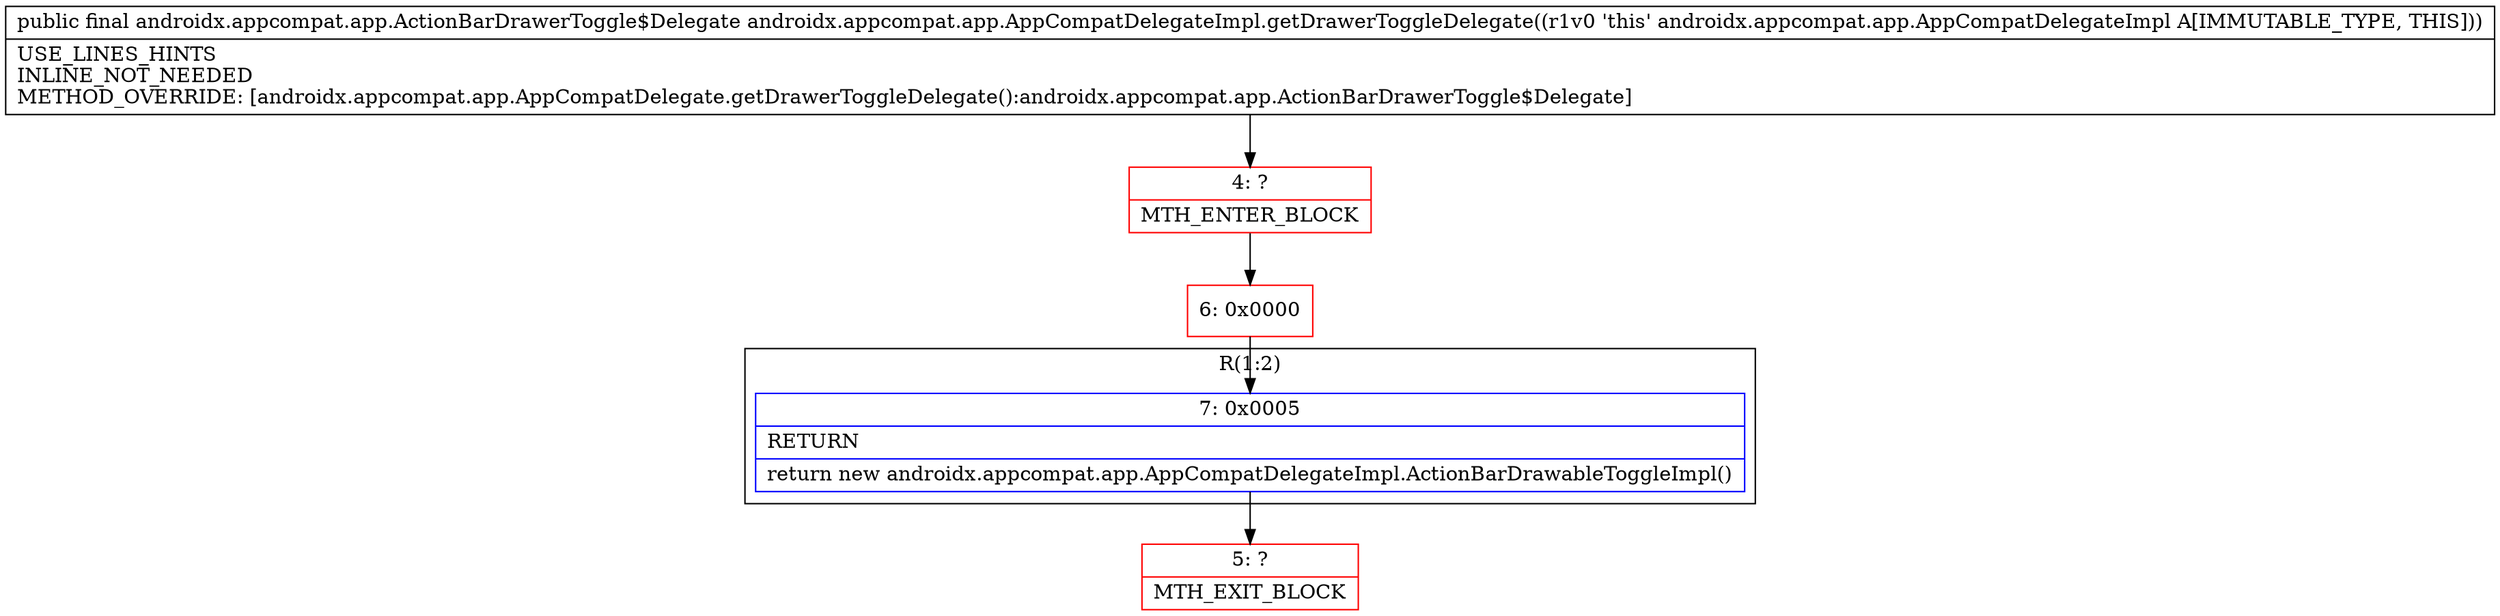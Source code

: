 digraph "CFG forandroidx.appcompat.app.AppCompatDelegateImpl.getDrawerToggleDelegate()Landroidx\/appcompat\/app\/ActionBarDrawerToggle$Delegate;" {
subgraph cluster_Region_30029665 {
label = "R(1:2)";
node [shape=record,color=blue];
Node_7 [shape=record,label="{7\:\ 0x0005|RETURN\l|return new androidx.appcompat.app.AppCompatDelegateImpl.ActionBarDrawableToggleImpl()\l}"];
}
Node_4 [shape=record,color=red,label="{4\:\ ?|MTH_ENTER_BLOCK\l}"];
Node_6 [shape=record,color=red,label="{6\:\ 0x0000}"];
Node_5 [shape=record,color=red,label="{5\:\ ?|MTH_EXIT_BLOCK\l}"];
MethodNode[shape=record,label="{public final androidx.appcompat.app.ActionBarDrawerToggle$Delegate androidx.appcompat.app.AppCompatDelegateImpl.getDrawerToggleDelegate((r1v0 'this' androidx.appcompat.app.AppCompatDelegateImpl A[IMMUTABLE_TYPE, THIS]))  | USE_LINES_HINTS\lINLINE_NOT_NEEDED\lMETHOD_OVERRIDE: [androidx.appcompat.app.AppCompatDelegate.getDrawerToggleDelegate():androidx.appcompat.app.ActionBarDrawerToggle$Delegate]\l}"];
MethodNode -> Node_4;Node_7 -> Node_5;
Node_4 -> Node_6;
Node_6 -> Node_7;
}

